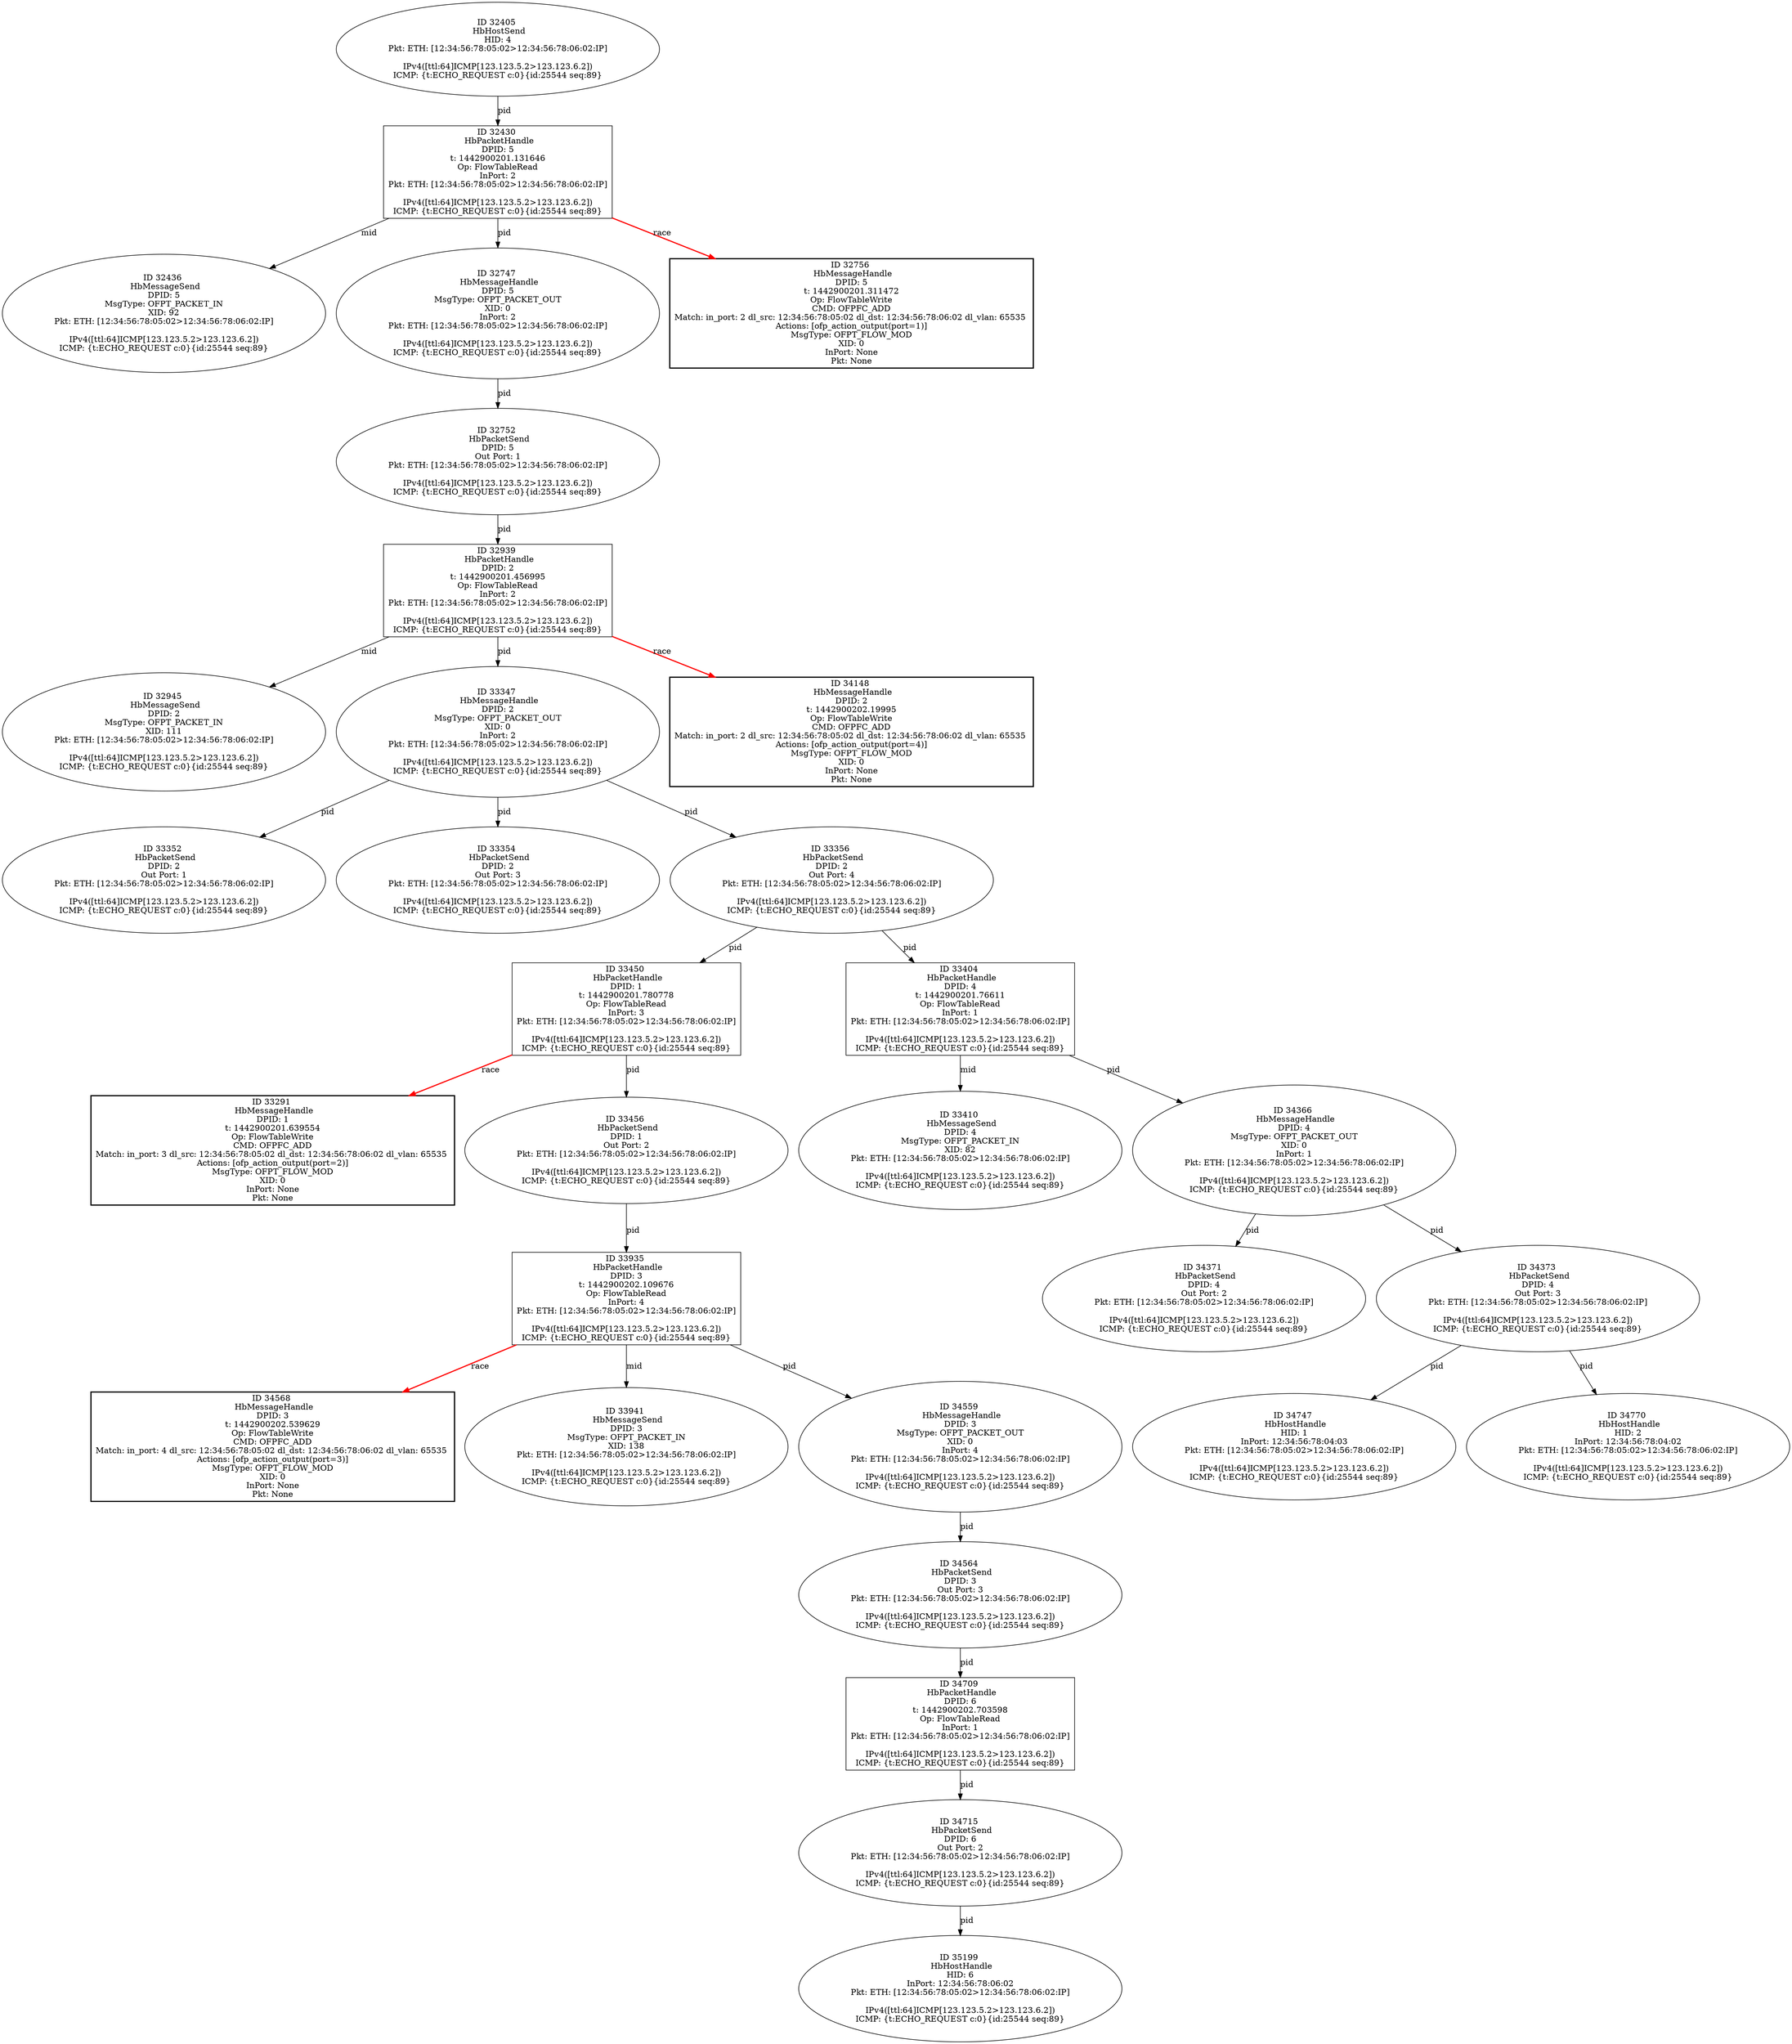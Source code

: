 strict digraph G {
33410 [shape=oval, event=<hb_events.HbMessageSend object at 0x10ec81c50>, label="ID 33410 
 HbMessageSend
DPID: 4
MsgType: OFPT_PACKET_IN
XID: 82
Pkt: ETH: [12:34:56:78:05:02>12:34:56:78:06:02:IP]

IPv4([ttl:64]ICMP[123.123.5.2>123.123.6.2])
ICMP: {t:ECHO_REQUEST c:0}{id:25544 seq:89}"];
34564 [shape=oval, event=<hb_events.HbPacketSend object at 0x10eeef990>, label="ID 34564 
 HbPacketSend
DPID: 3
Out Port: 3
Pkt: ETH: [12:34:56:78:05:02>12:34:56:78:06:02:IP]

IPv4([ttl:64]ICMP[123.123.5.2>123.123.6.2])
ICMP: {t:ECHO_REQUEST c:0}{id:25544 seq:89}"];
34568 [shape=box, style=bold, event=<hb_events.HbMessageHandle object at 0x10ef108d0>, label="ID 34568 
 HbMessageHandle
DPID: 3
t: 1442900202.539629
Op: FlowTableWrite
CMD: OFPFC_ADD
Match: in_port: 4 dl_src: 12:34:56:78:05:02 dl_dst: 12:34:56:78:06:02 dl_vlan: 65535 
Actions: [ofp_action_output(port=3)]
MsgType: OFPT_FLOW_MOD
XID: 0
InPort: None
Pkt: None"];
33291 [shape=box, style=bold, event=<hb_events.HbMessageHandle object at 0x10ec720d0>, label="ID 33291 
 HbMessageHandle
DPID: 1
t: 1442900201.639554
Op: FlowTableWrite
CMD: OFPFC_ADD
Match: in_port: 3 dl_src: 12:34:56:78:05:02 dl_dst: 12:34:56:78:06:02 dl_vlan: 65535 
Actions: [ofp_action_output(port=2)]
MsgType: OFPT_FLOW_MOD
XID: 0
InPort: None
Pkt: None"];
33935 [shape=box, event=<hb_events.HbPacketHandle object at 0x10eda1210>, label="ID 33935 
 HbPacketHandle
DPID: 3
t: 1442900202.109676
Op: FlowTableRead
InPort: 4
Pkt: ETH: [12:34:56:78:05:02>12:34:56:78:06:02:IP]

IPv4([ttl:64]ICMP[123.123.5.2>123.123.6.2])
ICMP: {t:ECHO_REQUEST c:0}{id:25544 seq:89}"];
34371 [shape=oval, event=<hb_events.HbPacketSend object at 0x10ee974d0>, label="ID 34371 
 HbPacketSend
DPID: 4
Out Port: 2
Pkt: ETH: [12:34:56:78:05:02>12:34:56:78:06:02:IP]

IPv4([ttl:64]ICMP[123.123.5.2>123.123.6.2])
ICMP: {t:ECHO_REQUEST c:0}{id:25544 seq:89}"];
32405 [shape=oval, event=<hb_events.HbHostSend object at 0x10eb26410>, label="ID 32405 
 HbHostSend
HID: 4
Pkt: ETH: [12:34:56:78:05:02>12:34:56:78:06:02:IP]

IPv4([ttl:64]ICMP[123.123.5.2>123.123.6.2])
ICMP: {t:ECHO_REQUEST c:0}{id:25544 seq:89}"];
34715 [shape=oval, event=<hb_events.HbPacketSend object at 0x10ef78550>, label="ID 34715 
 HbPacketSend
DPID: 6
Out Port: 2
Pkt: ETH: [12:34:56:78:05:02>12:34:56:78:06:02:IP]

IPv4([ttl:64]ICMP[123.123.5.2>123.123.6.2])
ICMP: {t:ECHO_REQUEST c:0}{id:25544 seq:89}"];
33941 [shape=oval, event=<hb_events.HbMessageSend object at 0x10eda1cd0>, label="ID 33941 
 HbMessageSend
DPID: 3
MsgType: OFPT_PACKET_IN
XID: 138
Pkt: ETH: [12:34:56:78:05:02>12:34:56:78:06:02:IP]

IPv4([ttl:64]ICMP[123.123.5.2>123.123.6.2])
ICMP: {t:ECHO_REQUEST c:0}{id:25544 seq:89}"];
33450 [shape=box, event=<hb_events.HbPacketHandle object at 0x10ecac750>, label="ID 33450 
 HbPacketHandle
DPID: 1
t: 1442900201.780778
Op: FlowTableRead
InPort: 3
Pkt: ETH: [12:34:56:78:05:02>12:34:56:78:06:02:IP]

IPv4([ttl:64]ICMP[123.123.5.2>123.123.6.2])
ICMP: {t:ECHO_REQUEST c:0}{id:25544 seq:89}"];
32939 [shape=box, event=<hb_events.HbPacketHandle object at 0x10ebe4a10>, label="ID 32939 
 HbPacketHandle
DPID: 2
t: 1442900201.456995
Op: FlowTableRead
InPort: 2
Pkt: ETH: [12:34:56:78:05:02>12:34:56:78:06:02:IP]

IPv4([ttl:64]ICMP[123.123.5.2>123.123.6.2])
ICMP: {t:ECHO_REQUEST c:0}{id:25544 seq:89}"];
32430 [shape=box, event=<hb_events.HbPacketHandle object at 0x10eb26890>, label="ID 32430 
 HbPacketHandle
DPID: 5
t: 1442900201.131646
Op: FlowTableRead
InPort: 2
Pkt: ETH: [12:34:56:78:05:02>12:34:56:78:06:02:IP]

IPv4([ttl:64]ICMP[123.123.5.2>123.123.6.2])
ICMP: {t:ECHO_REQUEST c:0}{id:25544 seq:89}"];
33456 [shape=oval, event=<hb_events.HbPacketSend object at 0x10ecb3610>, label="ID 33456 
 HbPacketSend
DPID: 1
Out Port: 2
Pkt: ETH: [12:34:56:78:05:02>12:34:56:78:06:02:IP]

IPv4([ttl:64]ICMP[123.123.5.2>123.123.6.2])
ICMP: {t:ECHO_REQUEST c:0}{id:25544 seq:89}"];
32945 [shape=oval, event=<hb_events.HbMessageSend object at 0x10ebeb510>, label="ID 32945 
 HbMessageSend
DPID: 2
MsgType: OFPT_PACKET_IN
XID: 111
Pkt: ETH: [12:34:56:78:05:02>12:34:56:78:06:02:IP]

IPv4([ttl:64]ICMP[123.123.5.2>123.123.6.2])
ICMP: {t:ECHO_REQUEST c:0}{id:25544 seq:89}"];
32436 [shape=oval, event=<hb_events.HbMessageSend object at 0x10eb26fd0>, label="ID 32436 
 HbMessageSend
DPID: 5
MsgType: OFPT_PACKET_IN
XID: 92
Pkt: ETH: [12:34:56:78:05:02>12:34:56:78:06:02:IP]

IPv4([ttl:64]ICMP[123.123.5.2>123.123.6.2])
ICMP: {t:ECHO_REQUEST c:0}{id:25544 seq:89}"];
34709 [shape=box, event=<hb_events.HbPacketHandle object at 0x10ef701d0>, label="ID 34709 
 HbPacketHandle
DPID: 6
t: 1442900202.703598
Op: FlowTableRead
InPort: 1
Pkt: ETH: [12:34:56:78:05:02>12:34:56:78:06:02:IP]

IPv4([ttl:64]ICMP[123.123.5.2>123.123.6.2])
ICMP: {t:ECHO_REQUEST c:0}{id:25544 seq:89}"];
34747 [shape=oval, event=<hb_events.HbHostHandle object at 0x10ef92e90>, label="ID 34747 
 HbHostHandle
HID: 1
InPort: 12:34:56:78:04:03
Pkt: ETH: [12:34:56:78:05:02>12:34:56:78:06:02:IP]

IPv4([ttl:64]ICMP[123.123.5.2>123.123.6.2])
ICMP: {t:ECHO_REQUEST c:0}{id:25544 seq:89}"];
34366 [shape=oval, event=<hb_events.HbMessageHandle object at 0x10ee90f10>, label="ID 34366 
 HbMessageHandle
DPID: 4
MsgType: OFPT_PACKET_OUT
XID: 0
InPort: 1
Pkt: ETH: [12:34:56:78:05:02>12:34:56:78:06:02:IP]

IPv4([ttl:64]ICMP[123.123.5.2>123.123.6.2])
ICMP: {t:ECHO_REQUEST c:0}{id:25544 seq:89}"];
33347 [shape=oval, event=<hb_events.HbMessageHandle object at 0x10ec8ca50>, label="ID 33347 
 HbMessageHandle
DPID: 2
MsgType: OFPT_PACKET_OUT
XID: 0
InPort: 2
Pkt: ETH: [12:34:56:78:05:02>12:34:56:78:06:02:IP]

IPv4([ttl:64]ICMP[123.123.5.2>123.123.6.2])
ICMP: {t:ECHO_REQUEST c:0}{id:25544 seq:89}"];
34373 [shape=oval, event=<hb_events.HbPacketSend object at 0x10ee9d150>, label="ID 34373 
 HbPacketSend
DPID: 4
Out Port: 3
Pkt: ETH: [12:34:56:78:05:02>12:34:56:78:06:02:IP]

IPv4([ttl:64]ICMP[123.123.5.2>123.123.6.2])
ICMP: {t:ECHO_REQUEST c:0}{id:25544 seq:89}"];
33352 [shape=oval, event=<hb_events.HbPacketSend object at 0x10ec93610>, label="ID 33352 
 HbPacketSend
DPID: 2
Out Port: 1
Pkt: ETH: [12:34:56:78:05:02>12:34:56:78:06:02:IP]

IPv4([ttl:64]ICMP[123.123.5.2>123.123.6.2])
ICMP: {t:ECHO_REQUEST c:0}{id:25544 seq:89}"];
33354 [shape=oval, event=<hb_events.HbPacketSend object at 0x10ec81090>, label="ID 33354 
 HbPacketSend
DPID: 2
Out Port: 3
Pkt: ETH: [12:34:56:78:05:02>12:34:56:78:06:02:IP]

IPv4([ttl:64]ICMP[123.123.5.2>123.123.6.2])
ICMP: {t:ECHO_REQUEST c:0}{id:25544 seq:89}"];
33356 [shape=oval, event=<hb_events.HbPacketSend object at 0x10ec812d0>, label="ID 33356 
 HbPacketSend
DPID: 2
Out Port: 4
Pkt: ETH: [12:34:56:78:05:02>12:34:56:78:06:02:IP]

IPv4([ttl:64]ICMP[123.123.5.2>123.123.6.2])
ICMP: {t:ECHO_REQUEST c:0}{id:25544 seq:89}"];
34770 [shape=oval, event=<hb_events.HbHostHandle object at 0x10efab950>, label="ID 34770 
 HbHostHandle
HID: 2
InPort: 12:34:56:78:04:02
Pkt: ETH: [12:34:56:78:05:02>12:34:56:78:06:02:IP]

IPv4([ttl:64]ICMP[123.123.5.2>123.123.6.2])
ICMP: {t:ECHO_REQUEST c:0}{id:25544 seq:89}"];
34148 [shape=box, style=bold, event=<hb_events.HbMessageHandle object at 0x10ee29710>, label="ID 34148 
 HbMessageHandle
DPID: 2
t: 1442900202.19995
Op: FlowTableWrite
CMD: OFPFC_ADD
Match: in_port: 2 dl_src: 12:34:56:78:05:02 dl_dst: 12:34:56:78:06:02 dl_vlan: 65535 
Actions: [ofp_action_output(port=4)]
MsgType: OFPT_FLOW_MOD
XID: 0
InPort: None
Pkt: None"];
32747 [shape=oval, event=<hb_events.HbMessageHandle object at 0x10eb9f110>, label="ID 32747 
 HbMessageHandle
DPID: 5
MsgType: OFPT_PACKET_OUT
XID: 0
InPort: 2
Pkt: ETH: [12:34:56:78:05:02>12:34:56:78:06:02:IP]

IPv4([ttl:64]ICMP[123.123.5.2>123.123.6.2])
ICMP: {t:ECHO_REQUEST c:0}{id:25544 seq:89}"];
32752 [shape=oval, event=<hb_events.HbPacketSend object at 0x10eb9f610>, label="ID 32752 
 HbPacketSend
DPID: 5
Out Port: 1
Pkt: ETH: [12:34:56:78:05:02>12:34:56:78:06:02:IP]

IPv4([ttl:64]ICMP[123.123.5.2>123.123.6.2])
ICMP: {t:ECHO_REQUEST c:0}{id:25544 seq:89}"];
32756 [shape=box, style=bold, event=<hb_events.HbMessageHandle object at 0x10eb9f990>, label="ID 32756 
 HbMessageHandle
DPID: 5
t: 1442900201.311472
Op: FlowTableWrite
CMD: OFPFC_ADD
Match: in_port: 2 dl_src: 12:34:56:78:05:02 dl_dst: 12:34:56:78:06:02 dl_vlan: 65535 
Actions: [ofp_action_output(port=1)]
MsgType: OFPT_FLOW_MOD
XID: 0
InPort: None
Pkt: None"];
34559 [shape=oval, event=<hb_events.HbMessageHandle object at 0x10eeefb50>, label="ID 34559 
 HbMessageHandle
DPID: 3
MsgType: OFPT_PACKET_OUT
XID: 0
InPort: 4
Pkt: ETH: [12:34:56:78:05:02>12:34:56:78:06:02:IP]

IPv4([ttl:64]ICMP[123.123.5.2>123.123.6.2])
ICMP: {t:ECHO_REQUEST c:0}{id:25544 seq:89}"];
33404 [shape=box, event=<hb_events.HbPacketHandle object at 0x10ec81510>, label="ID 33404 
 HbPacketHandle
DPID: 4
t: 1442900201.76611
Op: FlowTableRead
InPort: 1
Pkt: ETH: [12:34:56:78:05:02>12:34:56:78:06:02:IP]

IPv4([ttl:64]ICMP[123.123.5.2>123.123.6.2])
ICMP: {t:ECHO_REQUEST c:0}{id:25544 seq:89}"];
35199 [shape=oval, event=<hb_events.HbHostHandle object at 0x10f0f3550>, label="ID 35199 
 HbHostHandle
HID: 6
InPort: 12:34:56:78:06:02
Pkt: ETH: [12:34:56:78:05:02>12:34:56:78:06:02:IP]

IPv4([ttl:64]ICMP[123.123.5.2>123.123.6.2])
ICMP: {t:ECHO_REQUEST c:0}{id:25544 seq:89}"];
34564 -> 34709  [rel=pid, label=pid];
33935 -> 34568  [harmful=True, color=red, style=bold, rel=race, label=race];
33935 -> 33941  [rel=mid, label=mid];
33935 -> 34559  [rel=pid, label=pid];
33347 -> 33352  [rel=pid, label=pid];
33347 -> 33354  [rel=pid, label=pid];
33347 -> 33356  [rel=pid, label=pid];
32405 -> 32430  [rel=pid, label=pid];
34715 -> 35199  [rel=pid, label=pid];
33450 -> 33456  [rel=pid, label=pid];
33450 -> 33291  [harmful=True, color=red, style=bold, rel=race, label=race];
32939 -> 32945  [rel=mid, label=mid];
32939 -> 33347  [rel=pid, label=pid];
32939 -> 34148  [harmful=True, color=red, style=bold, rel=race, label=race];
32430 -> 32756  [harmful=True, color=red, style=bold, rel=race, label=race];
32430 -> 32747  [rel=pid, label=pid];
32430 -> 32436  [rel=mid, label=mid];
33456 -> 33935  [rel=pid, label=pid];
34366 -> 34371  [rel=pid, label=pid];
34366 -> 34373  [rel=pid, label=pid];
34373 -> 34770  [rel=pid, label=pid];
34373 -> 34747  [rel=pid, label=pid];
33356 -> 33450  [rel=pid, label=pid];
33356 -> 33404  [rel=pid, label=pid];
32747 -> 32752  [rel=pid, label=pid];
32752 -> 32939  [rel=pid, label=pid];
34559 -> 34564  [rel=pid, label=pid];
33404 -> 33410  [rel=mid, label=mid];
33404 -> 34366  [rel=pid, label=pid];
34709 -> 34715  [rel=pid, label=pid];
}
